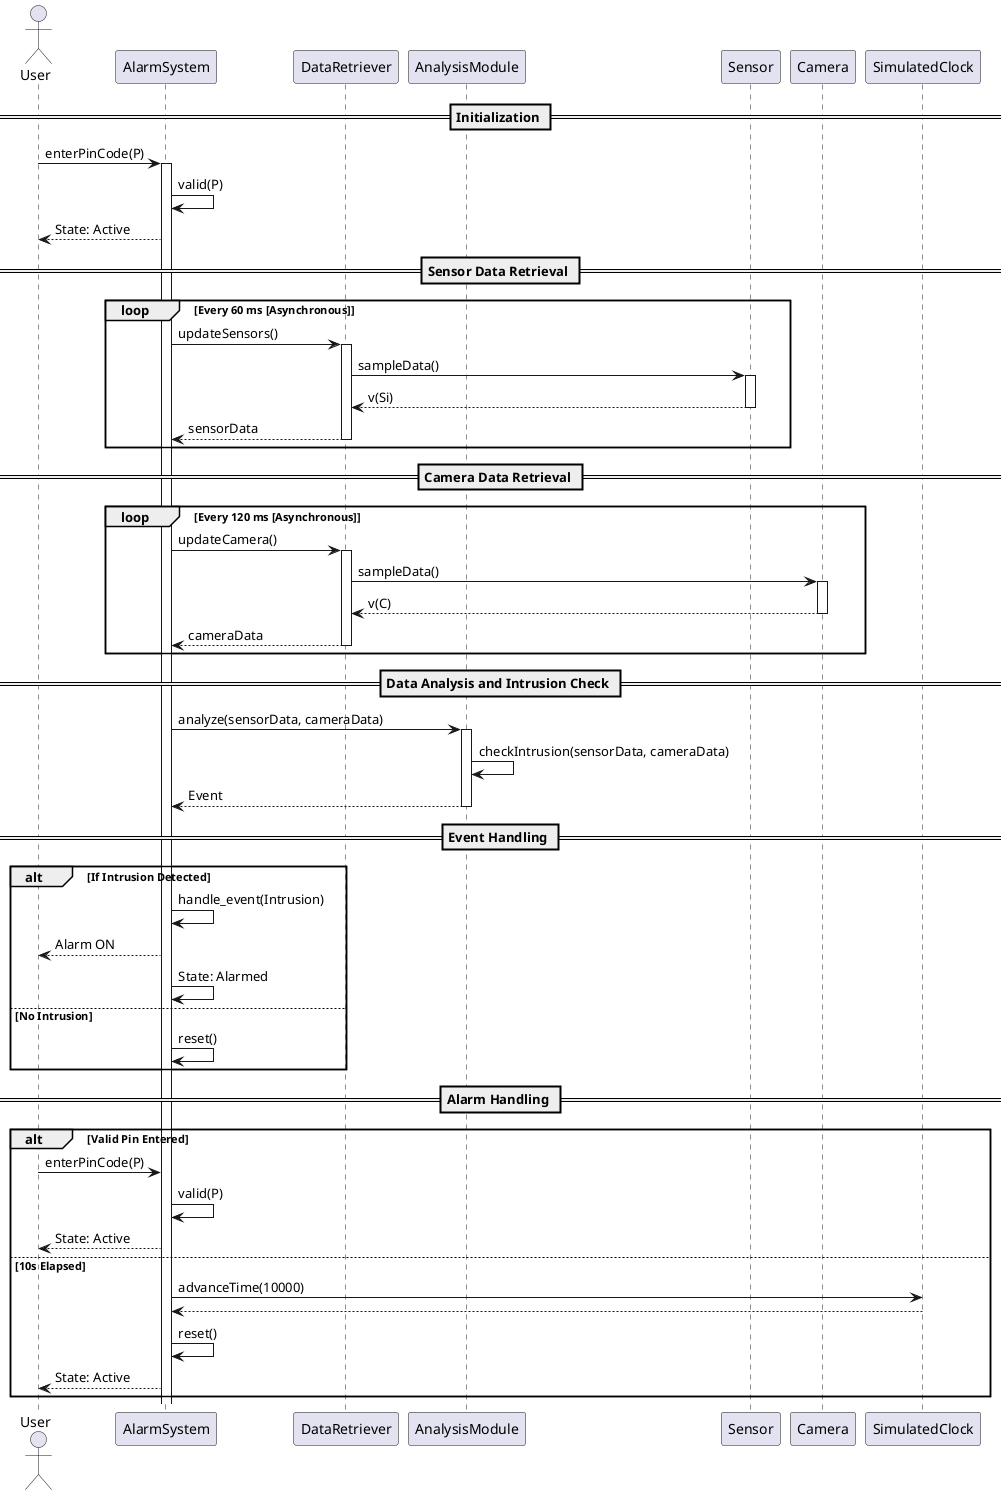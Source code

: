 @startuml Sequence Diagram

actor User
participant "AlarmSystem" as AS
participant "DataRetriever" as DR
participant "AnalysisModule" as AM
participant "Sensor" as S
participant "Camera" as C
participant "SimulatedClock" as SC

== Initialization ==
User -> AS : enterPinCode(P)
activate AS
AS -> AS : valid(P)
AS --> User : State: Active

== Sensor Data Retrieval ==
loop Every 60 ms [Asynchronous]
    AS -> DR : updateSensors()
    activate DR
    DR -> S : sampleData()
    activate S
    S --> DR : v(Si)
    deactivate S
    DR --> AS : sensorData
    deactivate DR
end

== Camera Data Retrieval ==
loop Every 120 ms [Asynchronous]
    AS -> DR : updateCamera()
    activate DR
    DR -> C : sampleData()
    activate C
    C --> DR : v(C)
    deactivate C
    DR --> AS : cameraData
    deactivate DR
end

== Data Analysis and Intrusion Check ==
AS -> AM : analyze(sensorData, cameraData)
activate AM
AM -> AM : checkIntrusion(sensorData, cameraData)
AM --> AS : Event
deactivate AM

== Event Handling ==
alt If Intrusion Detected
    AS -> AS : handle_event(Intrusion)
    AS --> User : Alarm ON
    AS -> AS : State: Alarmed
else No Intrusion
    AS -> AS : reset()
end

== Alarm Handling ==
alt Valid Pin Entered
    User -> AS : enterPinCode(P)
    AS -> AS : valid(P)
    AS --> User : State: Active
else 10s Elapsed
    AS -> SC : advanceTime(10000)
    SC --> AS
    AS -> AS : reset()
    AS --> User : State: Active
end

@enduml
